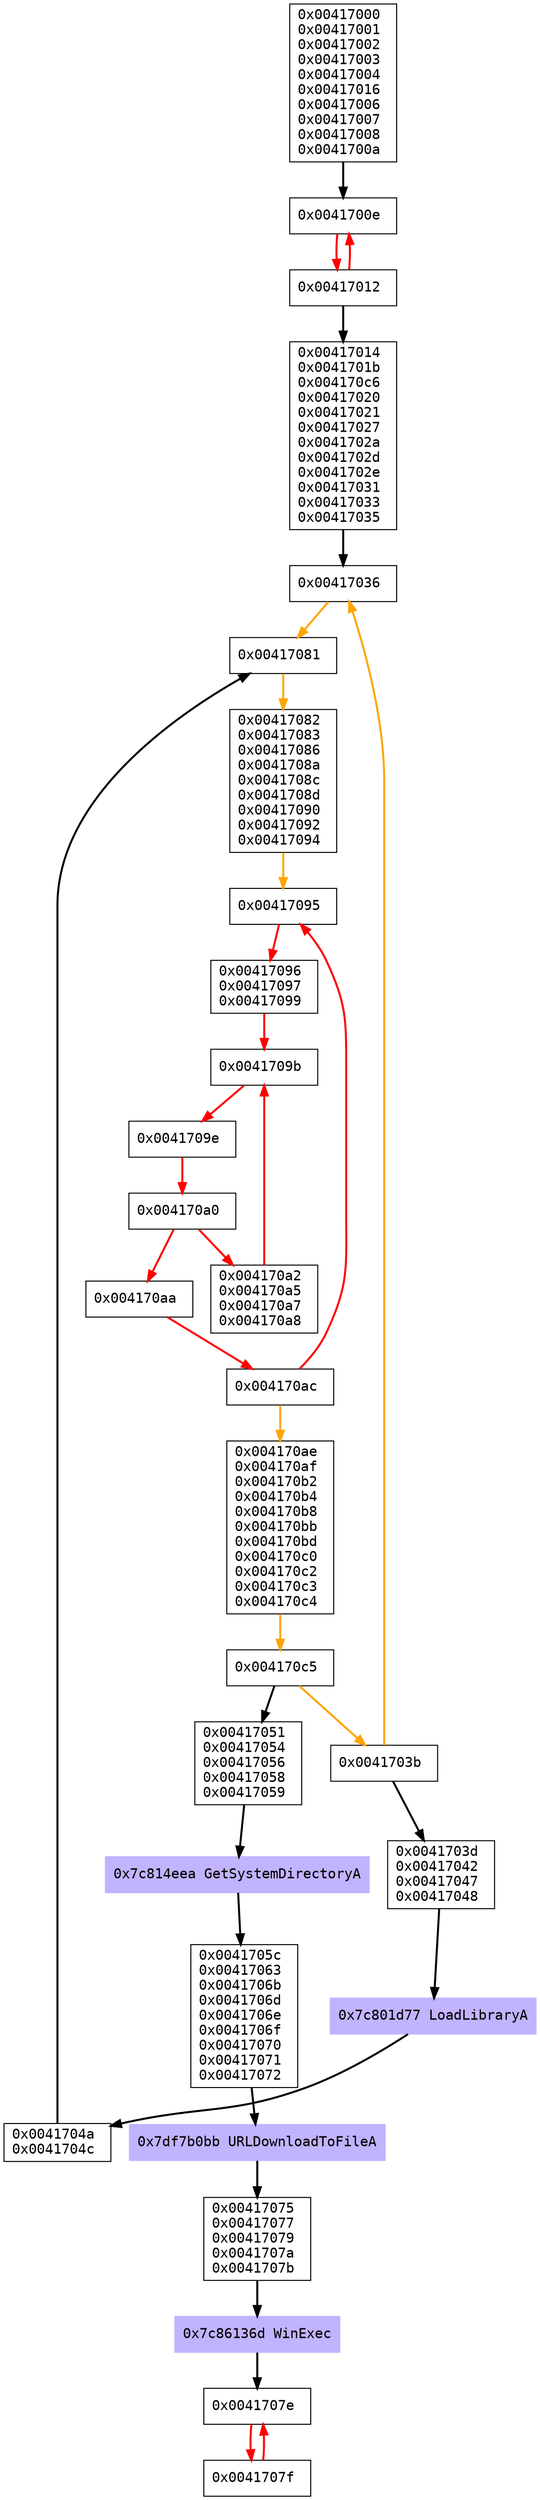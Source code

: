 digraph G {
	//rankdir=LR
	node [fontname=Courier, labeljust=r];
	 "0x963b5d8" [shape=box, label = "0x00417000 \l0x00417001 \l0x00417002 \l0x00417003 \l0x00417004 \l0x00417016 \l0x00417006 \l0x00417007 \l0x00417008 \l0x0041700a \l"]
	 "0x963be38" [shape=box, label = "0x0041700e \l"]
	 "0x963bf10" [shape=box, label = "0x00417012 \l"]
	 "0x963bfe8" [shape=box, label = "0x00417014 \l0x0041701b \l0x004170c6 \l0x00417020 \l0x00417021 \l0x00417027 \l0x0041702a \l0x0041702d \l0x0041702e \l0x00417031 \l0x00417033 \l0x00417035 \l"]
	 "0x963ca08" [shape=box, label = "0x00417036 \l"]
	 "0x963cae0" [shape=box, label = "0x00417081 \l"]
	 "0x963cbb8" [shape=box, label = "0x00417082 \l0x00417083 \l0x00417086 \l0x0041708a \l0x0041708c \l0x0041708d \l0x00417090 \l0x00417092 \l0x00417094 \l"]
	 "0x963d350" [shape=box, label = "0x00417095 \l"]
	 "0x963d428" [shape=box, label = "0x00417096 \l0x00417097 \l0x00417099 \l"]
	 "0x963d6b0" [shape=box, label = "0x0041709b \l"]
	 "0x963d788" [shape=box, label = "0x0041709e \l"]
	 "0x963d860" [shape=box, label = "0x004170a0 \l"]
	 "0x963d938" [shape=box, label = "0x004170a2 \l0x004170a5 \l0x004170a7 \l0x004170a8 \l"]
	 "0x963dc98" [shape=box, label = "0x004170aa \l"]
	 "0x963dd70" [shape=box, label = "0x004170ac \l"]
	 "0x963de48" [shape=box, label = "0x004170ae \l0x004170af \l0x004170b2 \l0x004170b4 \l0x004170b8 \l0x004170bb \l0x004170bd \l0x004170c0 \l0x004170c2 \l0x004170c3 \l0x004170c4 \l"]
	 "0x963e790" [shape=box, label = "0x004170c5 \l"]
	 "0x963e868" [shape=box, label = "0x0041703b \l"]
	 "0x963e940" [shape=box, label = "0x0041703d \l0x00417042 \l0x00417047 \l0x00417048 \l"]
	 "0x963eca0" [shape=box, style=filled, color=".7 .3 1.0", label = "0x7c801d77 LoadLibraryA\l"]
	 "0x963ed80" [shape=box, label = "0x0041704a \l0x0041704c \l"]
	 "0x963ef30" [shape=box, label = "0x00417051 \l0x00417054 \l0x00417056 \l0x00417058 \l0x00417059 \l"]
	 "0x963f368" [shape=box, style=filled, color=".7 .3 1.0", label = "0x7c814eea GetSystemDirectoryA\l"]
	 "0x963f450" [shape=box, label = "0x0041705c \l0x00417063 \l0x0041706b \l0x0041706d \l0x0041706e \l0x0041706f \l0x00417070 \l0x00417071 \l0x00417072 \l"]
	 "0x963fbe8" [shape=box, style=filled, color=".7 .3 1.0", label = "0x7df7b0bb URLDownloadToFileA\l"]
	 "0x963fcd0" [shape=box, label = "0x00417075 \l0x00417077 \l0x00417079 \l0x0041707a \l0x0041707b \l"]
	 "0x9640108" [shape=box, style=filled, color=".7 .3 1.0", label = "0x7c86136d WinExec\l"]
	 "0x96401e8" [shape=box, label = "0x0041707e \l"]
	 "0x96402c0" [shape=box, label = "0x0041707f \l"]
	 "0x963b5d8" -> "0x963be38" [style = bold ]
	 "0x963be38" -> "0x963bf10" [style = bold, color=red ]
	 "0x963bf10" -> "0x963be38" [style = bold, color=red ]
	 "0x963bf10" -> "0x963bfe8" [style = bold ]
	 "0x963bfe8" -> "0x963ca08" [style = bold ]
	 "0x963ca08" -> "0x963cae0" [style = bold, color=orange ]
	 "0x963cae0" -> "0x963cbb8" [style = bold, color=orange ]
	 "0x963cbb8" -> "0x963d350" [style = bold, color=orange ]
	 "0x963d350" -> "0x963d428" [style = bold, color=red ]
	 "0x963d428" -> "0x963d6b0" [style = bold, color=red ]
	 "0x963d6b0" -> "0x963d788" [style = bold, color=red ]
	 "0x963d788" -> "0x963d860" [style = bold, color=red ]
	 "0x963d860" -> "0x963d938" [style = bold, color=red ]
	 "0x963d860" -> "0x963dc98" [style = bold, color=red ]
	 "0x963d938" -> "0x963d6b0" [style = bold, color=red ]
	 "0x963dc98" -> "0x963dd70" [style = bold, color=red ]
	 "0x963dd70" -> "0x963d350" [style = bold, color=red ]
	 "0x963dd70" -> "0x963de48" [style = bold, color=orange ]
	 "0x963de48" -> "0x963e790" [style = bold, color=orange ]
	 "0x963e790" -> "0x963e868" [style = bold, color=orange ]
	 "0x963e790" -> "0x963ef30" [style = bold ]
	 "0x963e868" -> "0x963ca08" [style = bold, color=orange ]
	 "0x963e868" -> "0x963e940" [style = bold ]
	 "0x963e940" -> "0x963eca0" [style = bold ]
	 "0x963eca0" -> "0x963ed80" [style = bold ]
	 "0x963ed80" -> "0x963cae0" [style = bold ]
	 "0x963ef30" -> "0x963f368" [style = bold ]
	 "0x963f368" -> "0x963f450" [style = bold ]
	 "0x963f450" -> "0x963fbe8" [style = bold ]
	 "0x963fbe8" -> "0x963fcd0" [style = bold ]
	 "0x963fcd0" -> "0x9640108" [style = bold ]
	 "0x9640108" -> "0x96401e8" [style = bold ]
	 "0x96401e8" -> "0x96402c0" [style = bold, color=red ]
	 "0x96402c0" -> "0x96401e8" [style = bold, color=red ]
}